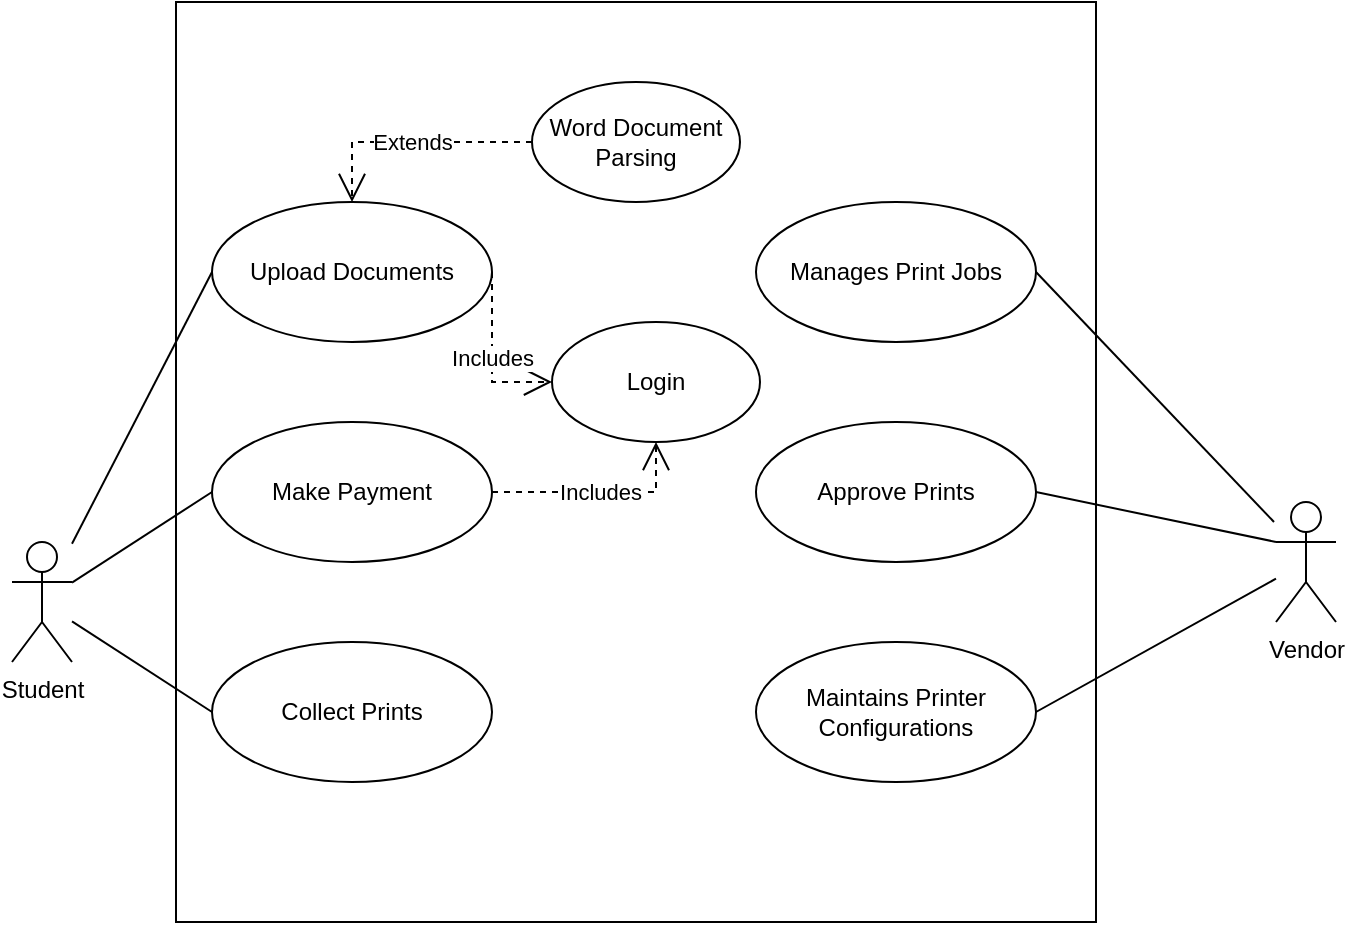 <mxfile version="24.7.17">
  <diagram name="Page-1" id="E8V4ipmk5FmxSRd7JrBa">
    <mxGraphModel dx="1290" dy="522" grid="1" gridSize="10" guides="1" tooltips="1" connect="1" arrows="1" fold="1" page="1" pageScale="1" pageWidth="827" pageHeight="1169" math="0" shadow="0">
      <root>
        <mxCell id="0" />
        <mxCell id="1" parent="0" />
        <mxCell id="nGMRe3ukWD27pqJhrwXf-1" value="" style="whiteSpace=wrap;html=1;aspect=fixed;" parent="1" vertex="1">
          <mxGeometry x="102" y="210" width="460" height="460" as="geometry" />
        </mxCell>
        <mxCell id="8D9MqPx99Be88WfMyFPL-1" value="Student" style="shape=umlActor;verticalLabelPosition=bottom;verticalAlign=top;html=1;outlineConnect=0;" parent="1" vertex="1">
          <mxGeometry x="20" y="480" width="30" height="60" as="geometry" />
        </mxCell>
        <mxCell id="8D9MqPx99Be88WfMyFPL-2" value="Vendor" style="shape=umlActor;verticalLabelPosition=bottom;verticalAlign=top;html=1;outlineConnect=0;" parent="1" vertex="1">
          <mxGeometry x="652" y="460" width="30" height="60" as="geometry" />
        </mxCell>
        <mxCell id="8D9MqPx99Be88WfMyFPL-3" value="Upload Documents" style="ellipse;whiteSpace=wrap;html=1;" parent="1" vertex="1">
          <mxGeometry x="120" y="310" width="140" height="70" as="geometry" />
        </mxCell>
        <mxCell id="8D9MqPx99Be88WfMyFPL-4" value="Make Payment" style="ellipse;whiteSpace=wrap;html=1;" parent="1" vertex="1">
          <mxGeometry x="120" y="420" width="140" height="70" as="geometry" />
        </mxCell>
        <mxCell id="8D9MqPx99Be88WfMyFPL-5" value="Collect Prints" style="ellipse;whiteSpace=wrap;html=1;" parent="1" vertex="1">
          <mxGeometry x="120" y="530" width="140" height="70" as="geometry" />
        </mxCell>
        <mxCell id="8D9MqPx99Be88WfMyFPL-6" value="Manages Print Jobs" style="ellipse;whiteSpace=wrap;html=1;" parent="1" vertex="1">
          <mxGeometry x="392" y="310" width="140" height="70" as="geometry" />
        </mxCell>
        <mxCell id="8D9MqPx99Be88WfMyFPL-7" value="Approve Prints" style="ellipse;whiteSpace=wrap;html=1;" parent="1" vertex="1">
          <mxGeometry x="392" y="420" width="140" height="70" as="geometry" />
        </mxCell>
        <mxCell id="8D9MqPx99Be88WfMyFPL-8" value="Maintains Printer Configurations" style="ellipse;whiteSpace=wrap;html=1;" parent="1" vertex="1">
          <mxGeometry x="392" y="530" width="140" height="70" as="geometry" />
        </mxCell>
        <mxCell id="8D9MqPx99Be88WfMyFPL-9" value="Login" style="ellipse;whiteSpace=wrap;html=1;" parent="1" vertex="1">
          <mxGeometry x="290" y="370" width="104" height="60" as="geometry" />
        </mxCell>
        <mxCell id="8D9MqPx99Be88WfMyFPL-10" value="Word Document Parsing" style="ellipse;whiteSpace=wrap;html=1;" parent="1" vertex="1">
          <mxGeometry x="280" y="250" width="104" height="60" as="geometry" />
        </mxCell>
        <mxCell id="8D9MqPx99Be88WfMyFPL-15" value="Includes" style="endArrow=open;endSize=12;dashed=1;html=1;rounded=0;exitX=1;exitY=0.5;exitDx=0;exitDy=0;" parent="1" edge="1">
          <mxGeometry width="160" relative="1" as="geometry">
            <mxPoint x="260" y="345" as="sourcePoint" />
            <mxPoint x="290" y="400" as="targetPoint" />
            <Array as="points">
              <mxPoint x="260" y="400" />
            </Array>
          </mxGeometry>
        </mxCell>
        <mxCell id="8D9MqPx99Be88WfMyFPL-16" value="Includes" style="endArrow=open;endSize=12;dashed=1;html=1;rounded=0;exitX=1;exitY=0.5;exitDx=0;exitDy=0;entryX=0.5;entryY=1;entryDx=0;entryDy=0;" parent="1" source="8D9MqPx99Be88WfMyFPL-4" target="8D9MqPx99Be88WfMyFPL-9" edge="1">
          <mxGeometry width="160" relative="1" as="geometry">
            <mxPoint x="270" y="355" as="sourcePoint" />
            <mxPoint x="300" y="410" as="targetPoint" />
            <Array as="points">
              <mxPoint x="342" y="455" />
            </Array>
          </mxGeometry>
        </mxCell>
        <mxCell id="8D9MqPx99Be88WfMyFPL-17" value="Extends" style="endArrow=open;endSize=12;dashed=1;html=1;rounded=0;exitX=0;exitY=0.5;exitDx=0;exitDy=0;entryX=0.5;entryY=0;entryDx=0;entryDy=0;" parent="1" source="8D9MqPx99Be88WfMyFPL-10" target="8D9MqPx99Be88WfMyFPL-3" edge="1">
          <mxGeometry width="160" relative="1" as="geometry">
            <mxPoint x="270" y="465" as="sourcePoint" />
            <mxPoint x="352" y="440" as="targetPoint" />
            <Array as="points">
              <mxPoint x="190" y="280" />
            </Array>
          </mxGeometry>
        </mxCell>
        <mxCell id="8D9MqPx99Be88WfMyFPL-18" value="" style="endArrow=none;html=1;rounded=0;entryX=0;entryY=0.5;entryDx=0;entryDy=0;" parent="1" source="8D9MqPx99Be88WfMyFPL-1" target="8D9MqPx99Be88WfMyFPL-3" edge="1">
          <mxGeometry width="50" height="50" relative="1" as="geometry">
            <mxPoint x="380" y="510" as="sourcePoint" />
            <mxPoint x="430" y="460" as="targetPoint" />
          </mxGeometry>
        </mxCell>
        <mxCell id="8D9MqPx99Be88WfMyFPL-19" value="" style="endArrow=none;html=1;rounded=0;entryX=0;entryY=0.5;entryDx=0;entryDy=0;" parent="1" source="8D9MqPx99Be88WfMyFPL-1" target="8D9MqPx99Be88WfMyFPL-4" edge="1">
          <mxGeometry width="50" height="50" relative="1" as="geometry">
            <mxPoint x="60" y="491" as="sourcePoint" />
            <mxPoint x="130" y="355" as="targetPoint" />
          </mxGeometry>
        </mxCell>
        <mxCell id="8D9MqPx99Be88WfMyFPL-20" value="" style="endArrow=none;html=1;rounded=0;entryX=0;entryY=0.5;entryDx=0;entryDy=0;" parent="1" source="8D9MqPx99Be88WfMyFPL-1" target="8D9MqPx99Be88WfMyFPL-5" edge="1">
          <mxGeometry width="50" height="50" relative="1" as="geometry">
            <mxPoint x="70" y="501" as="sourcePoint" />
            <mxPoint x="140" y="365" as="targetPoint" />
          </mxGeometry>
        </mxCell>
        <mxCell id="8D9MqPx99Be88WfMyFPL-21" value="" style="endArrow=none;html=1;rounded=0;entryX=1;entryY=0.5;entryDx=0;entryDy=0;" parent="1" target="8D9MqPx99Be88WfMyFPL-6" edge="1">
          <mxGeometry width="50" height="50" relative="1" as="geometry">
            <mxPoint x="651" y="470" as="sourcePoint" />
            <mxPoint x="121" y="375" as="targetPoint" />
          </mxGeometry>
        </mxCell>
        <mxCell id="8D9MqPx99Be88WfMyFPL-22" value="" style="endArrow=none;html=1;rounded=0;entryX=1;entryY=0.5;entryDx=0;entryDy=0;exitX=0;exitY=0.333;exitDx=0;exitDy=0;exitPerimeter=0;" parent="1" source="8D9MqPx99Be88WfMyFPL-2" target="8D9MqPx99Be88WfMyFPL-7" edge="1">
          <mxGeometry width="50" height="50" relative="1" as="geometry">
            <mxPoint x="661" y="480" as="sourcePoint" />
            <mxPoint x="542" y="355" as="targetPoint" />
          </mxGeometry>
        </mxCell>
        <mxCell id="8D9MqPx99Be88WfMyFPL-23" value="" style="endArrow=none;html=1;rounded=0;entryX=1;entryY=0.5;entryDx=0;entryDy=0;" parent="1" source="8D9MqPx99Be88WfMyFPL-2" target="8D9MqPx99Be88WfMyFPL-8" edge="1">
          <mxGeometry width="50" height="50" relative="1" as="geometry">
            <mxPoint x="651" y="490" as="sourcePoint" />
            <mxPoint x="552" y="365" as="targetPoint" />
          </mxGeometry>
        </mxCell>
      </root>
    </mxGraphModel>
  </diagram>
</mxfile>
